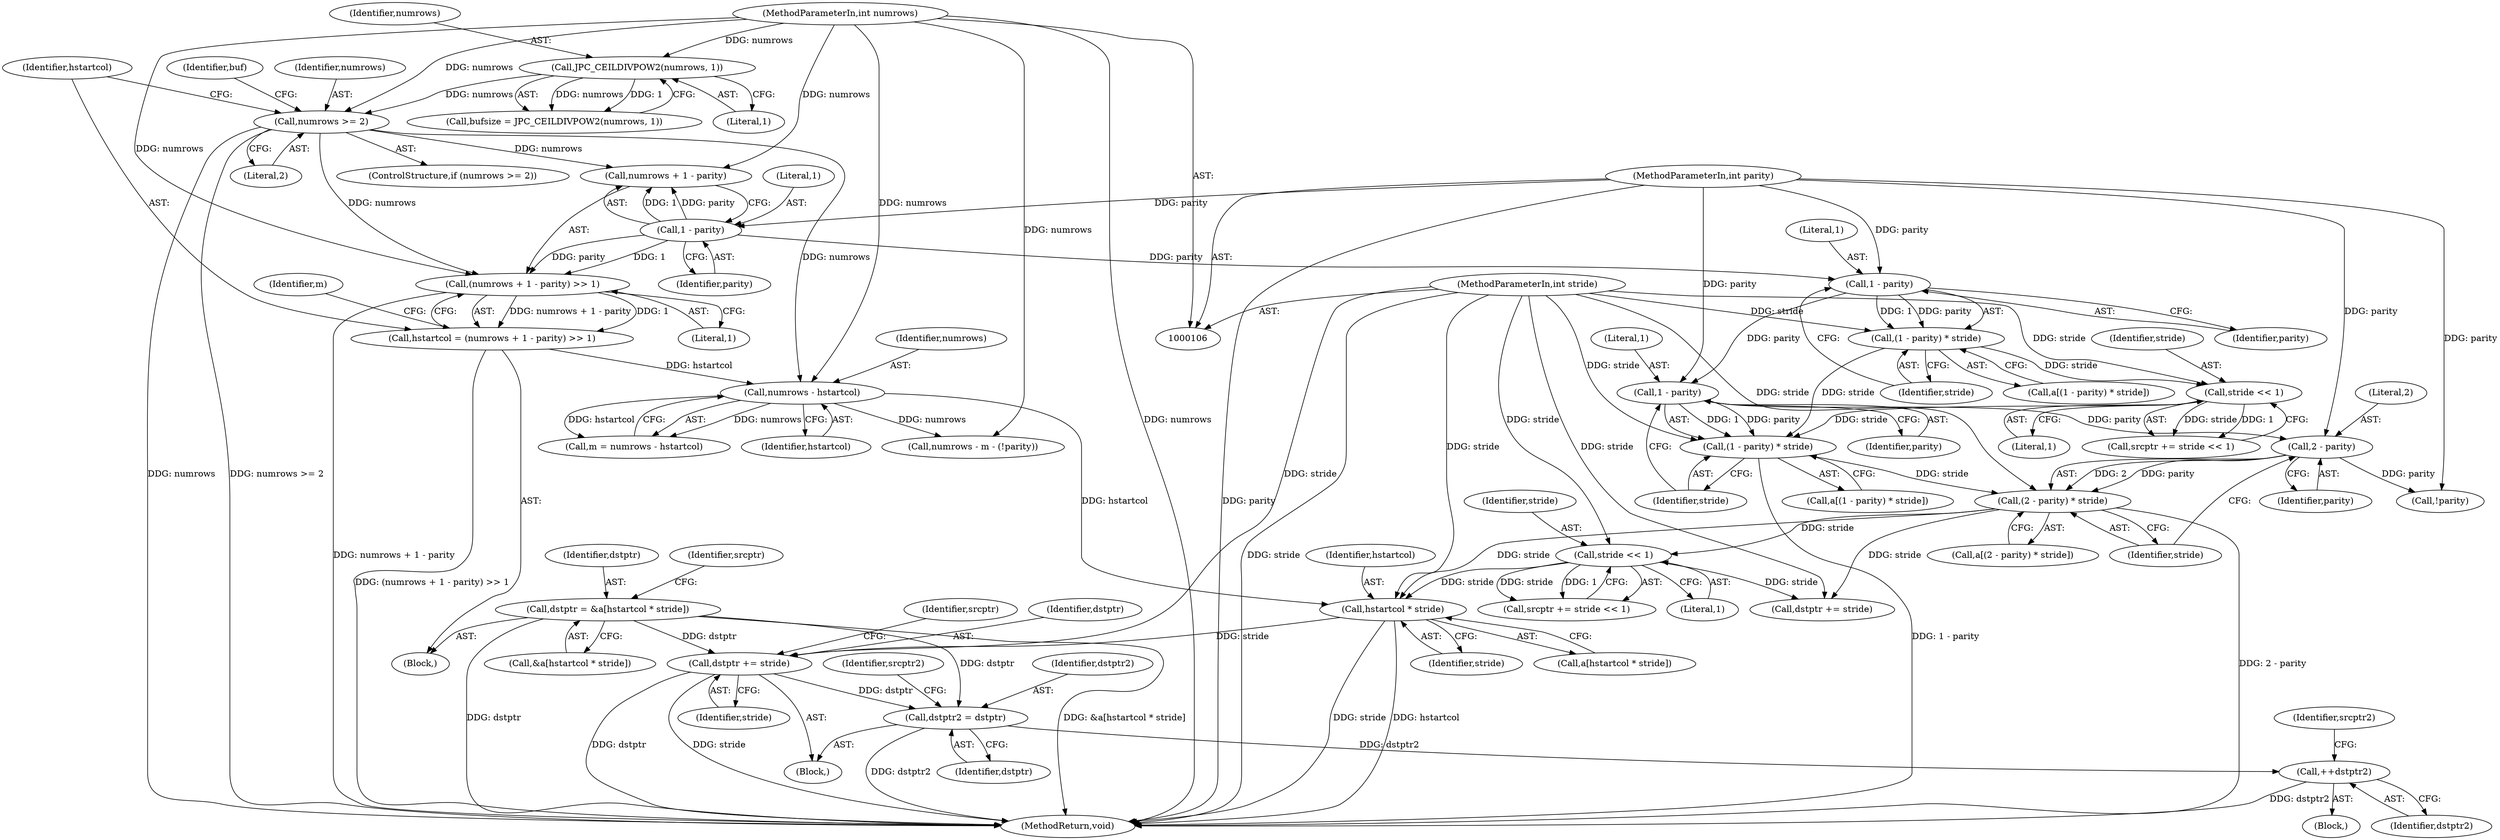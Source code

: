 digraph "0_jasper_4a59cfaf9ab3d48fca4a15c0d2674bf7138e3d1a_2@pointer" {
"1000308" [label="(Call,dstptr2 = dstptr)"];
"1000333" [label="(Call,dstptr += stride)"];
"1000293" [label="(Call,hstartcol * stride)"];
"1000163" [label="(Call,numrows - hstartcol)"];
"1000108" [label="(MethodParameterIn,int numrows)"];
"1000148" [label="(Call,numrows >= 2)"];
"1000116" [label="(Call,JPC_CEILDIVPOW2(numrows, 1))"];
"1000152" [label="(Call,hstartcol = (numrows + 1 - parity) >> 1)"];
"1000154" [label="(Call,(numrows + 1 - parity) >> 1)"];
"1000157" [label="(Call,1 - parity)"];
"1000111" [label="(MethodParameterIn,int parity)"];
"1000285" [label="(Call,stride << 1)"];
"1000110" [label="(MethodParameterIn,int stride)"];
"1000236" [label="(Call,(2 - parity) * stride)"];
"1000237" [label="(Call,2 - parity)"];
"1000227" [label="(Call,1 - parity)"];
"1000178" [label="(Call,1 - parity)"];
"1000226" [label="(Call,(1 - parity) * stride)"];
"1000218" [label="(Call,stride << 1)"];
"1000177" [label="(Call,(1 - parity) * stride)"];
"1000288" [label="(Call,dstptr = &a[hstartcol * stride])"];
"1000329" [label="(Call,++dstptr2)"];
"1000285" [label="(Call,stride << 1)"];
"1000108" [label="(MethodParameterIn,int numrows)"];
"1000116" [label="(Call,JPC_CEILDIVPOW2(numrows, 1))"];
"1000226" [label="(Call,(1 - parity) * stride)"];
"1000307" [label="(Block,)"];
"1000312" [label="(Identifier,srcptr2)"];
"1000111" [label="(MethodParameterIn,int parity)"];
"1000247" [label="(Call,!parity)"];
"1000283" [label="(Call,srcptr += stride << 1)"];
"1000117" [label="(Identifier,numrows)"];
"1000220" [label="(Literal,1)"];
"1000308" [label="(Call,dstptr2 = dstptr)"];
"1000219" [label="(Identifier,stride)"];
"1000291" [label="(Call,a[hstartcol * stride])"];
"1000163" [label="(Call,numrows - hstartcol)"];
"1000243" [label="(Call,numrows - m - (!parity))"];
"1000151" [label="(Block,)"];
"1000179" [label="(Literal,1)"];
"1000114" [label="(Call,bufsize = JPC_CEILDIVPOW2(numrows, 1))"];
"1000157" [label="(Call,1 - parity)"];
"1000288" [label="(Call,dstptr = &a[hstartcol * stride])"];
"1000237" [label="(Call,2 - parity)"];
"1000332" [label="(Identifier,srcptr2)"];
"1000333" [label="(Call,dstptr += stride)"];
"1000295" [label="(Identifier,stride)"];
"1000110" [label="(MethodParameterIn,int stride)"];
"1000286" [label="(Identifier,stride)"];
"1000180" [label="(Identifier,parity)"];
"1000297" [label="(Identifier,srcptr)"];
"1000240" [label="(Identifier,stride)"];
"1000293" [label="(Call,hstartcol * stride)"];
"1000236" [label="(Call,(2 - parity) * stride)"];
"1000118" [label="(Literal,1)"];
"1000178" [label="(Call,1 - parity)"];
"1000230" [label="(Identifier,stride)"];
"1000323" [label="(Block,)"];
"1000346" [label="(MethodReturn,void)"];
"1000147" [label="(ControlStructure,if (numrows >= 2))"];
"1000152" [label="(Call,hstartcol = (numrows + 1 - parity) >> 1)"];
"1000150" [label="(Literal,2)"];
"1000227" [label="(Call,1 - parity)"];
"1000216" [label="(Call,srcptr += stride << 1)"];
"1000159" [label="(Identifier,parity)"];
"1000294" [label="(Identifier,hstartcol)"];
"1000165" [label="(Identifier,hstartcol)"];
"1000149" [label="(Identifier,numrows)"];
"1000335" [label="(Identifier,stride)"];
"1000287" [label="(Literal,1)"];
"1000239" [label="(Identifier,parity)"];
"1000161" [label="(Call,m = numrows - hstartcol)"];
"1000310" [label="(Identifier,dstptr)"];
"1000158" [label="(Literal,1)"];
"1000238" [label="(Literal,2)"];
"1000224" [label="(Call,a[(1 - parity) * stride])"];
"1000228" [label="(Literal,1)"];
"1000175" [label="(Call,a[(1 - parity) * stride])"];
"1000334" [label="(Identifier,dstptr)"];
"1000280" [label="(Call,dstptr += stride)"];
"1000218" [label="(Call,stride << 1)"];
"1000289" [label="(Identifier,dstptr)"];
"1000337" [label="(Identifier,srcptr)"];
"1000181" [label="(Identifier,stride)"];
"1000341" [label="(Identifier,buf)"];
"1000177" [label="(Call,(1 - parity) * stride)"];
"1000234" [label="(Call,a[(2 - parity) * stride])"];
"1000330" [label="(Identifier,dstptr2)"];
"1000329" [label="(Call,++dstptr2)"];
"1000148" [label="(Call,numrows >= 2)"];
"1000155" [label="(Call,numrows + 1 - parity)"];
"1000164" [label="(Identifier,numrows)"];
"1000154" [label="(Call,(numrows + 1 - parity) >> 1)"];
"1000162" [label="(Identifier,m)"];
"1000160" [label="(Literal,1)"];
"1000309" [label="(Identifier,dstptr2)"];
"1000229" [label="(Identifier,parity)"];
"1000153" [label="(Identifier,hstartcol)"];
"1000290" [label="(Call,&a[hstartcol * stride])"];
"1000308" -> "1000307"  [label="AST: "];
"1000308" -> "1000310"  [label="CFG: "];
"1000309" -> "1000308"  [label="AST: "];
"1000310" -> "1000308"  [label="AST: "];
"1000312" -> "1000308"  [label="CFG: "];
"1000308" -> "1000346"  [label="DDG: dstptr2"];
"1000333" -> "1000308"  [label="DDG: dstptr"];
"1000288" -> "1000308"  [label="DDG: dstptr"];
"1000308" -> "1000329"  [label="DDG: dstptr2"];
"1000333" -> "1000307"  [label="AST: "];
"1000333" -> "1000335"  [label="CFG: "];
"1000334" -> "1000333"  [label="AST: "];
"1000335" -> "1000333"  [label="AST: "];
"1000337" -> "1000333"  [label="CFG: "];
"1000333" -> "1000346"  [label="DDG: dstptr"];
"1000333" -> "1000346"  [label="DDG: stride"];
"1000293" -> "1000333"  [label="DDG: stride"];
"1000110" -> "1000333"  [label="DDG: stride"];
"1000288" -> "1000333"  [label="DDG: dstptr"];
"1000293" -> "1000291"  [label="AST: "];
"1000293" -> "1000295"  [label="CFG: "];
"1000294" -> "1000293"  [label="AST: "];
"1000295" -> "1000293"  [label="AST: "];
"1000291" -> "1000293"  [label="CFG: "];
"1000293" -> "1000346"  [label="DDG: hstartcol"];
"1000293" -> "1000346"  [label="DDG: stride"];
"1000163" -> "1000293"  [label="DDG: hstartcol"];
"1000285" -> "1000293"  [label="DDG: stride"];
"1000236" -> "1000293"  [label="DDG: stride"];
"1000110" -> "1000293"  [label="DDG: stride"];
"1000163" -> "1000161"  [label="AST: "];
"1000163" -> "1000165"  [label="CFG: "];
"1000164" -> "1000163"  [label="AST: "];
"1000165" -> "1000163"  [label="AST: "];
"1000161" -> "1000163"  [label="CFG: "];
"1000163" -> "1000161"  [label="DDG: numrows"];
"1000163" -> "1000161"  [label="DDG: hstartcol"];
"1000108" -> "1000163"  [label="DDG: numrows"];
"1000148" -> "1000163"  [label="DDG: numrows"];
"1000152" -> "1000163"  [label="DDG: hstartcol"];
"1000163" -> "1000243"  [label="DDG: numrows"];
"1000108" -> "1000106"  [label="AST: "];
"1000108" -> "1000346"  [label="DDG: numrows"];
"1000108" -> "1000116"  [label="DDG: numrows"];
"1000108" -> "1000148"  [label="DDG: numrows"];
"1000108" -> "1000154"  [label="DDG: numrows"];
"1000108" -> "1000155"  [label="DDG: numrows"];
"1000108" -> "1000243"  [label="DDG: numrows"];
"1000148" -> "1000147"  [label="AST: "];
"1000148" -> "1000150"  [label="CFG: "];
"1000149" -> "1000148"  [label="AST: "];
"1000150" -> "1000148"  [label="AST: "];
"1000153" -> "1000148"  [label="CFG: "];
"1000341" -> "1000148"  [label="CFG: "];
"1000148" -> "1000346"  [label="DDG: numrows"];
"1000148" -> "1000346"  [label="DDG: numrows >= 2"];
"1000116" -> "1000148"  [label="DDG: numrows"];
"1000148" -> "1000154"  [label="DDG: numrows"];
"1000148" -> "1000155"  [label="DDG: numrows"];
"1000116" -> "1000114"  [label="AST: "];
"1000116" -> "1000118"  [label="CFG: "];
"1000117" -> "1000116"  [label="AST: "];
"1000118" -> "1000116"  [label="AST: "];
"1000114" -> "1000116"  [label="CFG: "];
"1000116" -> "1000114"  [label="DDG: numrows"];
"1000116" -> "1000114"  [label="DDG: 1"];
"1000152" -> "1000151"  [label="AST: "];
"1000152" -> "1000154"  [label="CFG: "];
"1000153" -> "1000152"  [label="AST: "];
"1000154" -> "1000152"  [label="AST: "];
"1000162" -> "1000152"  [label="CFG: "];
"1000152" -> "1000346"  [label="DDG: (numrows + 1 - parity) >> 1"];
"1000154" -> "1000152"  [label="DDG: numrows + 1 - parity"];
"1000154" -> "1000152"  [label="DDG: 1"];
"1000154" -> "1000160"  [label="CFG: "];
"1000155" -> "1000154"  [label="AST: "];
"1000160" -> "1000154"  [label="AST: "];
"1000154" -> "1000346"  [label="DDG: numrows + 1 - parity"];
"1000157" -> "1000154"  [label="DDG: 1"];
"1000157" -> "1000154"  [label="DDG: parity"];
"1000157" -> "1000155"  [label="AST: "];
"1000157" -> "1000159"  [label="CFG: "];
"1000158" -> "1000157"  [label="AST: "];
"1000159" -> "1000157"  [label="AST: "];
"1000155" -> "1000157"  [label="CFG: "];
"1000157" -> "1000155"  [label="DDG: 1"];
"1000157" -> "1000155"  [label="DDG: parity"];
"1000111" -> "1000157"  [label="DDG: parity"];
"1000157" -> "1000178"  [label="DDG: parity"];
"1000111" -> "1000106"  [label="AST: "];
"1000111" -> "1000346"  [label="DDG: parity"];
"1000111" -> "1000178"  [label="DDG: parity"];
"1000111" -> "1000227"  [label="DDG: parity"];
"1000111" -> "1000237"  [label="DDG: parity"];
"1000111" -> "1000247"  [label="DDG: parity"];
"1000285" -> "1000283"  [label="AST: "];
"1000285" -> "1000287"  [label="CFG: "];
"1000286" -> "1000285"  [label="AST: "];
"1000287" -> "1000285"  [label="AST: "];
"1000283" -> "1000285"  [label="CFG: "];
"1000285" -> "1000280"  [label="DDG: stride"];
"1000285" -> "1000283"  [label="DDG: stride"];
"1000285" -> "1000283"  [label="DDG: 1"];
"1000110" -> "1000285"  [label="DDG: stride"];
"1000236" -> "1000285"  [label="DDG: stride"];
"1000110" -> "1000106"  [label="AST: "];
"1000110" -> "1000346"  [label="DDG: stride"];
"1000110" -> "1000177"  [label="DDG: stride"];
"1000110" -> "1000218"  [label="DDG: stride"];
"1000110" -> "1000226"  [label="DDG: stride"];
"1000110" -> "1000236"  [label="DDG: stride"];
"1000110" -> "1000280"  [label="DDG: stride"];
"1000236" -> "1000234"  [label="AST: "];
"1000236" -> "1000240"  [label="CFG: "];
"1000237" -> "1000236"  [label="AST: "];
"1000240" -> "1000236"  [label="AST: "];
"1000234" -> "1000236"  [label="CFG: "];
"1000236" -> "1000346"  [label="DDG: 2 - parity"];
"1000237" -> "1000236"  [label="DDG: 2"];
"1000237" -> "1000236"  [label="DDG: parity"];
"1000226" -> "1000236"  [label="DDG: stride"];
"1000236" -> "1000280"  [label="DDG: stride"];
"1000237" -> "1000239"  [label="CFG: "];
"1000238" -> "1000237"  [label="AST: "];
"1000239" -> "1000237"  [label="AST: "];
"1000240" -> "1000237"  [label="CFG: "];
"1000227" -> "1000237"  [label="DDG: parity"];
"1000237" -> "1000247"  [label="DDG: parity"];
"1000227" -> "1000226"  [label="AST: "];
"1000227" -> "1000229"  [label="CFG: "];
"1000228" -> "1000227"  [label="AST: "];
"1000229" -> "1000227"  [label="AST: "];
"1000230" -> "1000227"  [label="CFG: "];
"1000227" -> "1000226"  [label="DDG: 1"];
"1000227" -> "1000226"  [label="DDG: parity"];
"1000178" -> "1000227"  [label="DDG: parity"];
"1000178" -> "1000177"  [label="AST: "];
"1000178" -> "1000180"  [label="CFG: "];
"1000179" -> "1000178"  [label="AST: "];
"1000180" -> "1000178"  [label="AST: "];
"1000181" -> "1000178"  [label="CFG: "];
"1000178" -> "1000177"  [label="DDG: 1"];
"1000178" -> "1000177"  [label="DDG: parity"];
"1000226" -> "1000224"  [label="AST: "];
"1000226" -> "1000230"  [label="CFG: "];
"1000230" -> "1000226"  [label="AST: "];
"1000224" -> "1000226"  [label="CFG: "];
"1000226" -> "1000346"  [label="DDG: 1 - parity"];
"1000218" -> "1000226"  [label="DDG: stride"];
"1000177" -> "1000226"  [label="DDG: stride"];
"1000218" -> "1000216"  [label="AST: "];
"1000218" -> "1000220"  [label="CFG: "];
"1000219" -> "1000218"  [label="AST: "];
"1000220" -> "1000218"  [label="AST: "];
"1000216" -> "1000218"  [label="CFG: "];
"1000218" -> "1000216"  [label="DDG: stride"];
"1000218" -> "1000216"  [label="DDG: 1"];
"1000177" -> "1000218"  [label="DDG: stride"];
"1000177" -> "1000175"  [label="AST: "];
"1000177" -> "1000181"  [label="CFG: "];
"1000181" -> "1000177"  [label="AST: "];
"1000175" -> "1000177"  [label="CFG: "];
"1000288" -> "1000151"  [label="AST: "];
"1000288" -> "1000290"  [label="CFG: "];
"1000289" -> "1000288"  [label="AST: "];
"1000290" -> "1000288"  [label="AST: "];
"1000297" -> "1000288"  [label="CFG: "];
"1000288" -> "1000346"  [label="DDG: &a[hstartcol * stride]"];
"1000288" -> "1000346"  [label="DDG: dstptr"];
"1000329" -> "1000323"  [label="AST: "];
"1000329" -> "1000330"  [label="CFG: "];
"1000330" -> "1000329"  [label="AST: "];
"1000332" -> "1000329"  [label="CFG: "];
"1000329" -> "1000346"  [label="DDG: dstptr2"];
}
